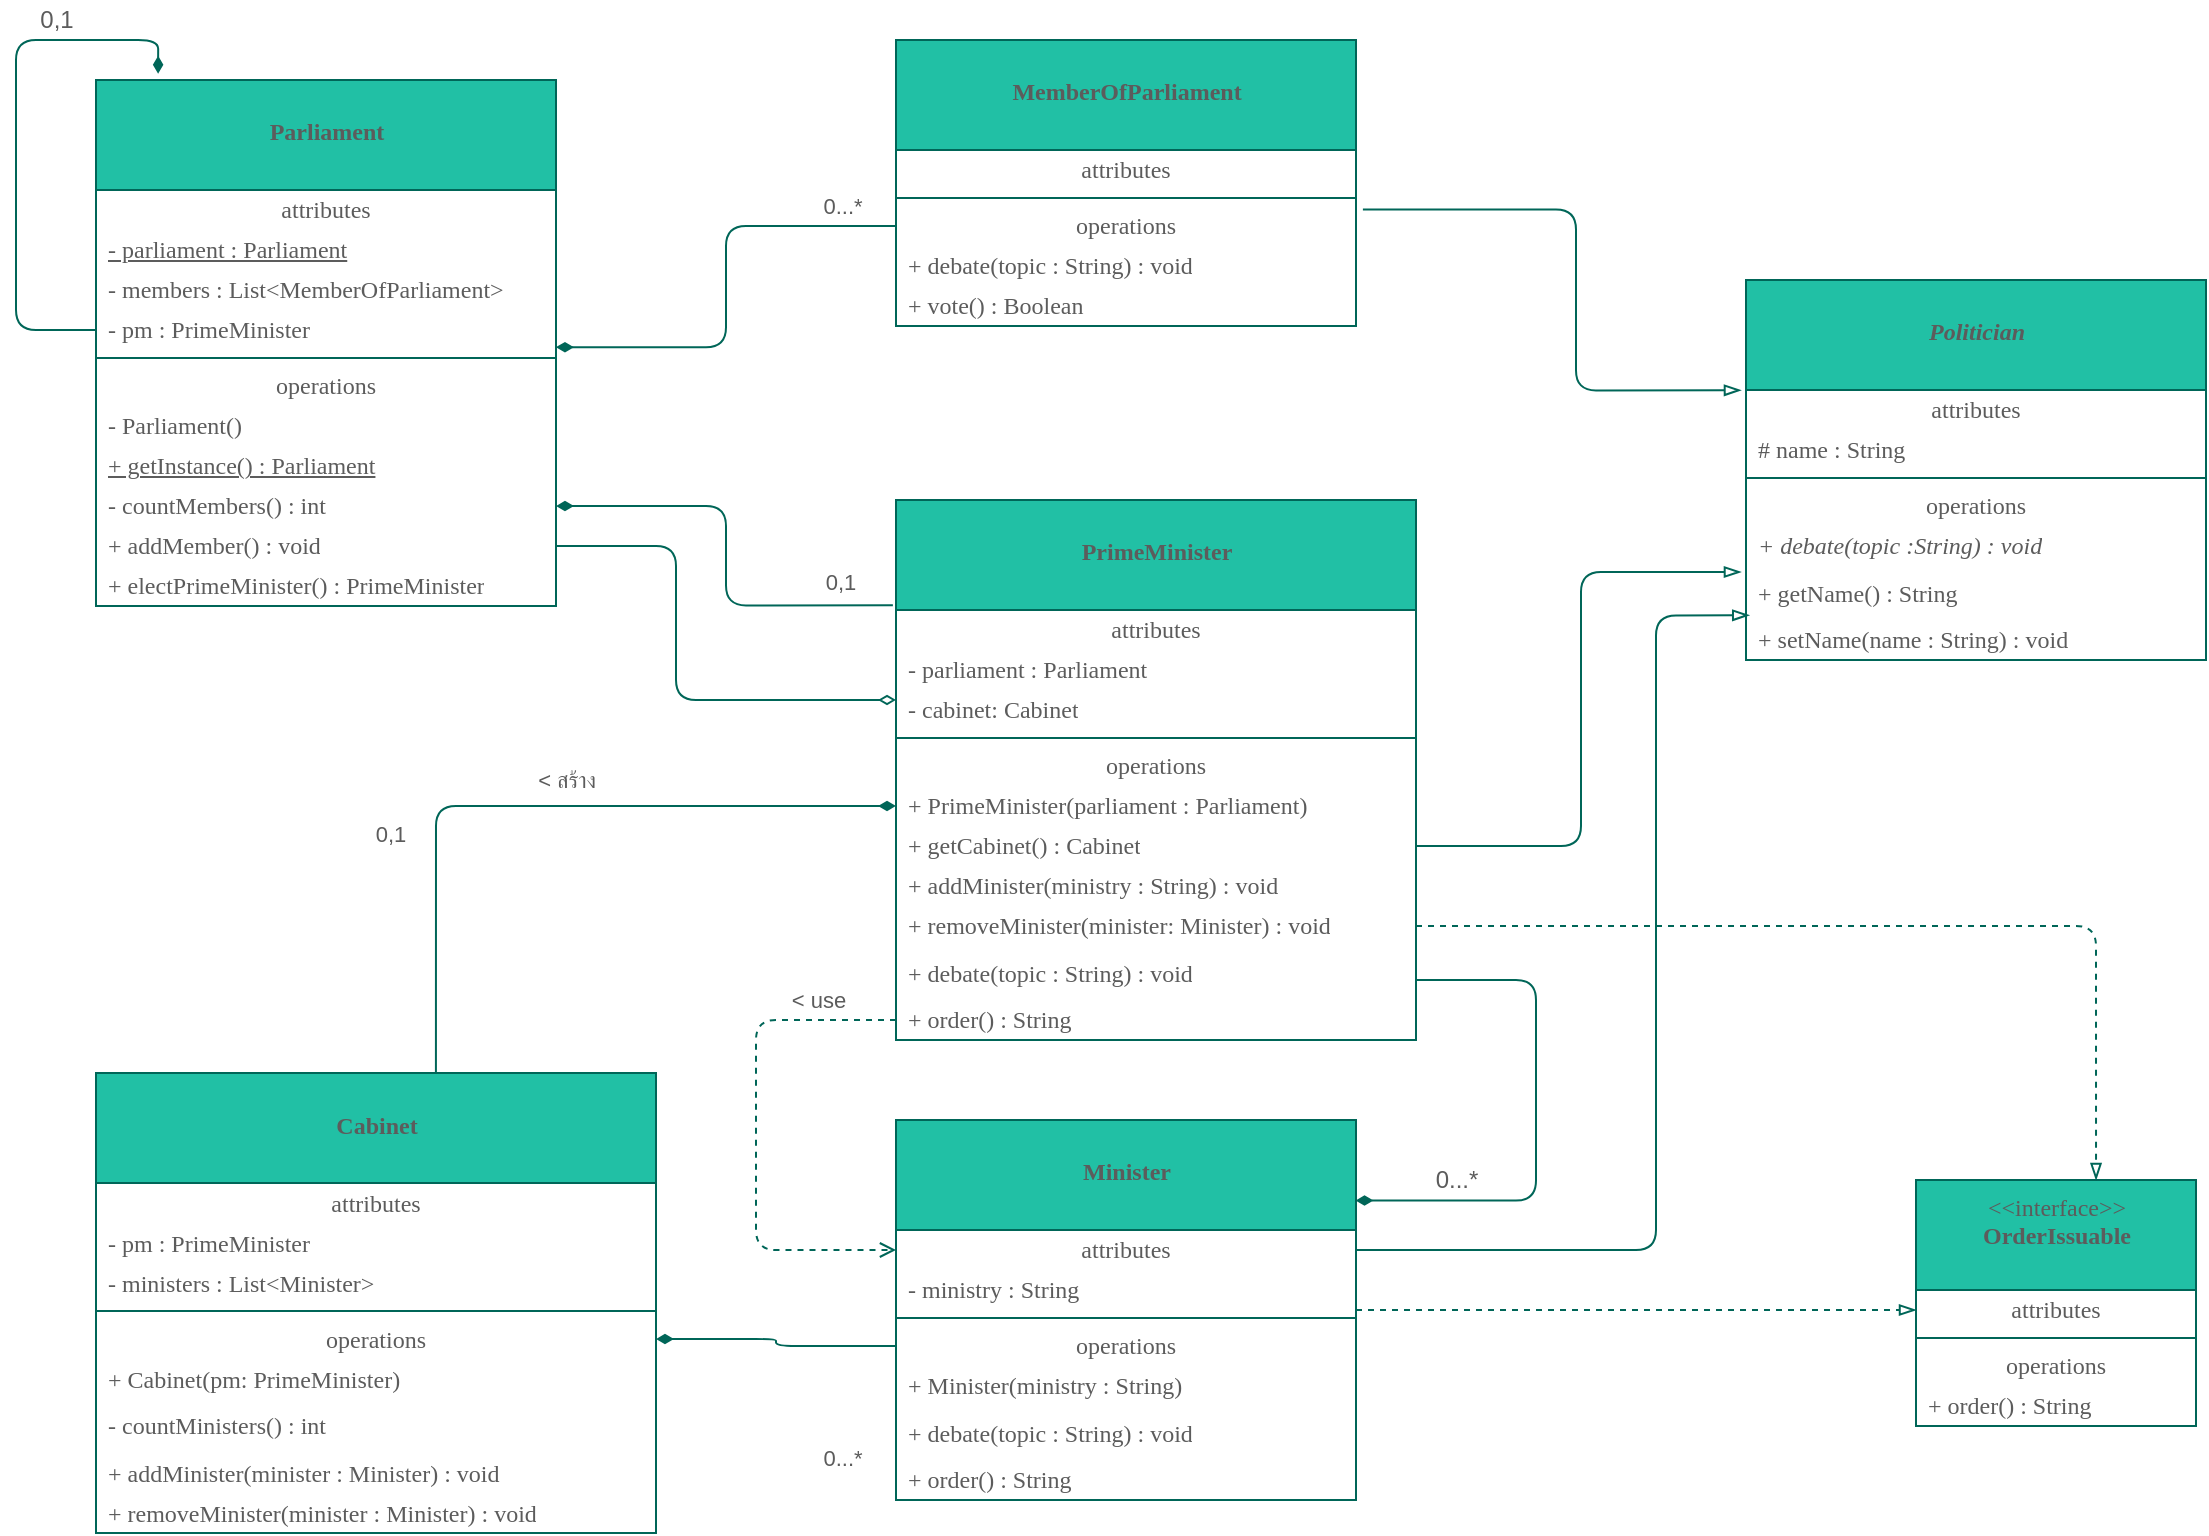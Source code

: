 <mxfile version="15.2.9" type="github">
  <diagram id="C5RBs43oDa-KdzZeNtuy" name="Page-1">
    <mxGraphModel dx="813" dy="454" grid="1" gridSize="10" guides="1" tooltips="1" connect="1" arrows="1" fold="1" page="1" pageScale="1" pageWidth="1169" pageHeight="827" math="0" shadow="0">
      <root>
        <mxCell id="WIyWlLk6GJQsqaUBKTNV-0" />
        <mxCell id="WIyWlLk6GJQsqaUBKTNV-1" parent="WIyWlLk6GJQsqaUBKTNV-0" />
        <mxCell id="Ck0CoVih8vaZb2gh3P4g-0" value="&lt;p&gt;&lt;font&gt;&lt;b&gt;Parliament&lt;/b&gt;&lt;br&gt;&lt;/font&gt;&lt;/p&gt;" style="swimlane;fontStyle=0;align=center;verticalAlign=top;childLayout=stackLayout;horizontal=1;startSize=55;horizontalStack=0;resizeParent=1;resizeParentMax=0;resizeLast=0;collapsible=0;marginBottom=0;html=1;fontFamily=Comic Sans MS;fillColor=#21C0A5;strokeColor=#006658;fontColor=#5C5C5C;" vertex="1" parent="WIyWlLk6GJQsqaUBKTNV-1">
          <mxGeometry x="70" y="100" width="230" height="263" as="geometry" />
        </mxCell>
        <mxCell id="Ck0CoVih8vaZb2gh3P4g-1" value="attributes" style="text;html=1;strokeColor=none;fillColor=none;align=center;verticalAlign=middle;spacingLeft=4;spacingRight=4;overflow=hidden;rotatable=0;points=[[0,0.5],[1,0.5]];portConstraint=eastwest;fontFamily=Comic Sans MS;fontColor=#5C5C5C;" vertex="1" parent="Ck0CoVih8vaZb2gh3P4g-0">
          <mxGeometry y="55" width="230" height="20" as="geometry" />
        </mxCell>
        <mxCell id="Ck0CoVih8vaZb2gh3P4g-2" value="&lt;u&gt;-&amp;nbsp;parliament :&amp;nbsp;Parliament&lt;/u&gt;" style="text;html=1;strokeColor=none;fillColor=none;align=left;verticalAlign=middle;spacingLeft=4;spacingRight=4;overflow=hidden;rotatable=0;points=[[0,0.5],[1,0.5]];portConstraint=eastwest;fontFamily=Comic Sans MS;fontColor=#5C5C5C;" vertex="1" parent="Ck0CoVih8vaZb2gh3P4g-0">
          <mxGeometry y="75" width="230" height="20" as="geometry" />
        </mxCell>
        <mxCell id="Ck0CoVih8vaZb2gh3P4g-9" value="- members : List&amp;lt;MemberOfParliament&amp;gt;" style="text;html=1;strokeColor=none;fillColor=none;align=left;verticalAlign=middle;spacingLeft=4;spacingRight=4;overflow=hidden;rotatable=0;points=[[0,0.5],[1,0.5]];portConstraint=eastwest;fontFamily=Comic Sans MS;fontColor=#5C5C5C;" vertex="1" parent="Ck0CoVih8vaZb2gh3P4g-0">
          <mxGeometry y="95" width="230" height="20" as="geometry" />
        </mxCell>
        <mxCell id="Ck0CoVih8vaZb2gh3P4g-131" style="edgeStyle=orthogonalEdgeStyle;curved=0;rounded=1;sketch=0;orthogonalLoop=1;jettySize=auto;html=1;entryX=0.135;entryY=-0.012;entryDx=0;entryDy=0;entryPerimeter=0;fontColor=#5C5C5C;startArrow=none;startFill=0;endArrow=diamondThin;endFill=1;strokeColor=#006658;fillColor=#21C0A5;" edge="1" parent="Ck0CoVih8vaZb2gh3P4g-0" source="Ck0CoVih8vaZb2gh3P4g-8" target="Ck0CoVih8vaZb2gh3P4g-0">
          <mxGeometry relative="1" as="geometry">
            <Array as="points">
              <mxPoint x="-40" y="125" />
              <mxPoint x="-40" y="-20" />
              <mxPoint x="31" y="-20" />
            </Array>
          </mxGeometry>
        </mxCell>
        <mxCell id="Ck0CoVih8vaZb2gh3P4g-8" value="- pm : PrimeMinister" style="text;html=1;strokeColor=none;fillColor=none;align=left;verticalAlign=middle;spacingLeft=4;spacingRight=4;overflow=hidden;rotatable=0;points=[[0,0.5],[1,0.5]];portConstraint=eastwest;fontFamily=Comic Sans MS;fontColor=#5C5C5C;" vertex="1" parent="Ck0CoVih8vaZb2gh3P4g-0">
          <mxGeometry y="115" width="230" height="20" as="geometry" />
        </mxCell>
        <mxCell id="Ck0CoVih8vaZb2gh3P4g-5" value="" style="line;strokeWidth=1;fillColor=none;align=left;verticalAlign=middle;spacingTop=-1;spacingLeft=3;spacingRight=3;rotatable=0;labelPosition=right;points=[];portConstraint=eastwest;strokeColor=#006658;fontColor=#5C5C5C;" vertex="1" parent="Ck0CoVih8vaZb2gh3P4g-0">
          <mxGeometry y="135" width="230" height="8" as="geometry" />
        </mxCell>
        <mxCell id="Ck0CoVih8vaZb2gh3P4g-6" value="operations" style="text;html=1;strokeColor=none;fillColor=none;align=center;verticalAlign=middle;spacingLeft=4;spacingRight=4;overflow=hidden;rotatable=0;points=[[0,0.5],[1,0.5]];portConstraint=eastwest;fontFamily=Comic Sans MS;fontColor=#5C5C5C;" vertex="1" parent="Ck0CoVih8vaZb2gh3P4g-0">
          <mxGeometry y="143" width="230" height="20" as="geometry" />
        </mxCell>
        <mxCell id="Ck0CoVih8vaZb2gh3P4g-7" value="-&amp;nbsp;Parliament()" style="text;html=1;strokeColor=none;fillColor=none;align=left;verticalAlign=middle;spacingLeft=4;spacingRight=4;overflow=hidden;rotatable=0;points=[[0,0.5],[1,0.5]];portConstraint=eastwest;fontFamily=Comic Sans MS;fontColor=#5C5C5C;" vertex="1" parent="Ck0CoVih8vaZb2gh3P4g-0">
          <mxGeometry y="163" width="230" height="20" as="geometry" />
        </mxCell>
        <mxCell id="Ck0CoVih8vaZb2gh3P4g-10" value="&lt;u&gt;+ getInstance() :&amp;nbsp;Parliament&lt;/u&gt;" style="text;html=1;strokeColor=none;fillColor=none;align=left;verticalAlign=middle;spacingLeft=4;spacingRight=4;overflow=hidden;rotatable=0;points=[[0,0.5],[1,0.5]];portConstraint=eastwest;fontFamily=Comic Sans MS;fontColor=#5C5C5C;" vertex="1" parent="Ck0CoVih8vaZb2gh3P4g-0">
          <mxGeometry y="183" width="230" height="20" as="geometry" />
        </mxCell>
        <mxCell id="Ck0CoVih8vaZb2gh3P4g-20" value="- countMembers() :&amp;nbsp;int" style="text;html=1;strokeColor=none;fillColor=none;align=left;verticalAlign=middle;spacingLeft=4;spacingRight=4;overflow=hidden;rotatable=0;points=[[0,0.5],[1,0.5]];portConstraint=eastwest;fontFamily=Comic Sans MS;fontStyle=0;fontColor=#5C5C5C;" vertex="1" parent="Ck0CoVih8vaZb2gh3P4g-0">
          <mxGeometry y="203" width="230" height="20" as="geometry" />
        </mxCell>
        <mxCell id="Ck0CoVih8vaZb2gh3P4g-21" value="+ addMember() :&amp;nbsp;void" style="text;html=1;strokeColor=none;fillColor=none;align=left;verticalAlign=middle;spacingLeft=4;spacingRight=4;overflow=hidden;rotatable=0;points=[[0,0.5],[1,0.5]];portConstraint=eastwest;fontFamily=Comic Sans MS;fontStyle=0;fontColor=#5C5C5C;" vertex="1" parent="Ck0CoVih8vaZb2gh3P4g-0">
          <mxGeometry y="223" width="230" height="20" as="geometry" />
        </mxCell>
        <mxCell id="Ck0CoVih8vaZb2gh3P4g-22" value="+ electPrimeMinister() :&amp;nbsp;PrimeMinister" style="text;html=1;strokeColor=none;fillColor=none;align=left;verticalAlign=middle;spacingLeft=4;spacingRight=4;overflow=hidden;rotatable=0;points=[[0,0.5],[1,0.5]];portConstraint=eastwest;fontFamily=Comic Sans MS;fontStyle=0;fontColor=#5C5C5C;" vertex="1" parent="Ck0CoVih8vaZb2gh3P4g-0">
          <mxGeometry y="243" width="230" height="20" as="geometry" />
        </mxCell>
        <mxCell id="Ck0CoVih8vaZb2gh3P4g-31" value="&lt;p&gt;&lt;font&gt;&lt;b&gt;MemberOfParliament&lt;/b&gt;&lt;br&gt;&lt;/font&gt;&lt;/p&gt;" style="swimlane;fontStyle=0;align=center;verticalAlign=top;childLayout=stackLayout;horizontal=1;startSize=55;horizontalStack=0;resizeParent=1;resizeParentMax=0;resizeLast=0;collapsible=0;marginBottom=0;html=1;fontFamily=Comic Sans MS;fillColor=#21C0A5;strokeColor=#006658;fontColor=#5C5C5C;" vertex="1" parent="WIyWlLk6GJQsqaUBKTNV-1">
          <mxGeometry x="470" y="80" width="230" height="143" as="geometry" />
        </mxCell>
        <mxCell id="Ck0CoVih8vaZb2gh3P4g-32" value="attributes" style="text;html=1;strokeColor=none;fillColor=none;align=center;verticalAlign=middle;spacingLeft=4;spacingRight=4;overflow=hidden;rotatable=0;points=[[0,0.5],[1,0.5]];portConstraint=eastwest;fontFamily=Comic Sans MS;fontColor=#5C5C5C;" vertex="1" parent="Ck0CoVih8vaZb2gh3P4g-31">
          <mxGeometry y="55" width="230" height="20" as="geometry" />
        </mxCell>
        <mxCell id="Ck0CoVih8vaZb2gh3P4g-36" value="" style="line;strokeWidth=1;fillColor=none;align=left;verticalAlign=middle;spacingTop=-1;spacingLeft=3;spacingRight=3;rotatable=0;labelPosition=right;points=[];portConstraint=eastwest;strokeColor=#006658;fontColor=#5C5C5C;" vertex="1" parent="Ck0CoVih8vaZb2gh3P4g-31">
          <mxGeometry y="75" width="230" height="8" as="geometry" />
        </mxCell>
        <mxCell id="Ck0CoVih8vaZb2gh3P4g-37" value="operations" style="text;html=1;strokeColor=none;fillColor=none;align=center;verticalAlign=middle;spacingLeft=4;spacingRight=4;overflow=hidden;rotatable=0;points=[[0,0.5],[1,0.5]];portConstraint=eastwest;fontFamily=Comic Sans MS;fontColor=#5C5C5C;" vertex="1" parent="Ck0CoVih8vaZb2gh3P4g-31">
          <mxGeometry y="83" width="230" height="20" as="geometry" />
        </mxCell>
        <mxCell id="Ck0CoVih8vaZb2gh3P4g-42" value="+ debate(topic : String) :&amp;nbsp;void" style="text;html=1;strokeColor=none;fillColor=none;align=left;verticalAlign=middle;spacingLeft=4;spacingRight=4;overflow=hidden;rotatable=0;points=[[0,0.5],[1,0.5]];portConstraint=eastwest;fontFamily=Comic Sans MS;fontStyle=0;fontColor=#5C5C5C;" vertex="1" parent="Ck0CoVih8vaZb2gh3P4g-31">
          <mxGeometry y="103" width="230" height="20" as="geometry" />
        </mxCell>
        <mxCell id="Ck0CoVih8vaZb2gh3P4g-41" value="+ vote() : Boolean" style="text;html=1;strokeColor=none;fillColor=none;align=left;verticalAlign=middle;spacingLeft=4;spacingRight=4;overflow=hidden;rotatable=0;points=[[0,0.5],[1,0.5]];portConstraint=eastwest;fontFamily=Comic Sans MS;fontStyle=0;fontColor=#5C5C5C;" vertex="1" parent="Ck0CoVih8vaZb2gh3P4g-31">
          <mxGeometry y="123" width="230" height="20" as="geometry" />
        </mxCell>
        <mxCell id="Ck0CoVih8vaZb2gh3P4g-101" style="edgeStyle=orthogonalEdgeStyle;curved=0;rounded=1;sketch=0;orthogonalLoop=1;jettySize=auto;html=1;entryX=0;entryY=0.5;entryDx=0;entryDy=0;fontColor=#5C5C5C;endArrow=blockThin;endFill=0;strokeColor=#006658;fillColor=#21C0A5;dashed=1;" edge="1" parent="WIyWlLk6GJQsqaUBKTNV-1" source="Ck0CoVih8vaZb2gh3P4g-43" target="Ck0CoVih8vaZb2gh3P4g-69">
          <mxGeometry relative="1" as="geometry">
            <Array as="points">
              <mxPoint x="940" y="715" />
            </Array>
          </mxGeometry>
        </mxCell>
        <mxCell id="Ck0CoVih8vaZb2gh3P4g-43" value="&lt;p&gt;&lt;font&gt;&lt;b&gt;Minister&lt;/b&gt;&lt;br&gt;&lt;/font&gt;&lt;/p&gt;" style="swimlane;fontStyle=0;align=center;verticalAlign=top;childLayout=stackLayout;horizontal=1;startSize=55;horizontalStack=0;resizeParent=1;resizeParentMax=0;resizeLast=0;collapsible=0;marginBottom=0;html=1;fontFamily=Comic Sans MS;fillColor=#21C0A5;strokeColor=#006658;fontColor=#5C5C5C;" vertex="1" parent="WIyWlLk6GJQsqaUBKTNV-1">
          <mxGeometry x="470" y="620" width="230" height="190" as="geometry" />
        </mxCell>
        <mxCell id="Ck0CoVih8vaZb2gh3P4g-44" value="attributes" style="text;html=1;strokeColor=none;fillColor=none;align=center;verticalAlign=middle;spacingLeft=4;spacingRight=4;overflow=hidden;rotatable=0;points=[[0,0.5],[1,0.5]];portConstraint=eastwest;fontFamily=Comic Sans MS;fontColor=#5C5C5C;" vertex="1" parent="Ck0CoVih8vaZb2gh3P4g-43">
          <mxGeometry y="55" width="230" height="20" as="geometry" />
        </mxCell>
        <mxCell id="Ck0CoVih8vaZb2gh3P4g-46" value="- ministry : String" style="text;html=1;strokeColor=none;fillColor=none;align=left;verticalAlign=middle;spacingLeft=4;spacingRight=4;overflow=hidden;rotatable=0;points=[[0,0.5],[1,0.5]];portConstraint=eastwest;fontFamily=Comic Sans MS;fontColor=#5C5C5C;" vertex="1" parent="Ck0CoVih8vaZb2gh3P4g-43">
          <mxGeometry y="75" width="230" height="20" as="geometry" />
        </mxCell>
        <mxCell id="Ck0CoVih8vaZb2gh3P4g-48" value="" style="line;strokeWidth=1;fillColor=none;align=left;verticalAlign=middle;spacingTop=-1;spacingLeft=3;spacingRight=3;rotatable=0;labelPosition=right;points=[];portConstraint=eastwest;strokeColor=#006658;fontColor=#5C5C5C;" vertex="1" parent="Ck0CoVih8vaZb2gh3P4g-43">
          <mxGeometry y="95" width="230" height="8" as="geometry" />
        </mxCell>
        <mxCell id="Ck0CoVih8vaZb2gh3P4g-49" value="operations" style="text;html=1;strokeColor=none;fillColor=none;align=center;verticalAlign=middle;spacingLeft=4;spacingRight=4;overflow=hidden;rotatable=0;points=[[0,0.5],[1,0.5]];portConstraint=eastwest;fontFamily=Comic Sans MS;fontColor=#5C5C5C;" vertex="1" parent="Ck0CoVih8vaZb2gh3P4g-43">
          <mxGeometry y="103" width="230" height="20" as="geometry" />
        </mxCell>
        <mxCell id="Ck0CoVih8vaZb2gh3P4g-53" value="+ Minister(ministry : String)" style="text;html=1;strokeColor=none;fillColor=none;align=left;verticalAlign=middle;spacingLeft=4;spacingRight=4;overflow=hidden;rotatable=0;points=[[0,0.5],[1,0.5]];portConstraint=eastwest;fontFamily=Comic Sans MS;fontStyle=0;fontColor=#5C5C5C;" vertex="1" parent="Ck0CoVih8vaZb2gh3P4g-43">
          <mxGeometry y="123" width="230" height="20" as="geometry" />
        </mxCell>
        <mxCell id="Ck0CoVih8vaZb2gh3P4g-55" value="+ debate(topic : String) :&amp;nbsp;void" style="text;html=1;strokeColor=none;fillColor=none;align=left;verticalAlign=middle;spacingLeft=4;spacingRight=4;overflow=hidden;rotatable=0;points=[[0,0.5],[1,0.5]];portConstraint=eastwest;fontFamily=Comic Sans MS;fontStyle=0;fontColor=#5C5C5C;" vertex="1" parent="Ck0CoVih8vaZb2gh3P4g-43">
          <mxGeometry y="143" width="230" height="27" as="geometry" />
        </mxCell>
        <mxCell id="Ck0CoVih8vaZb2gh3P4g-54" value="+ order() :&amp;nbsp;String" style="text;html=1;strokeColor=none;fillColor=none;align=left;verticalAlign=middle;spacingLeft=4;spacingRight=4;overflow=hidden;rotatable=0;points=[[0,0.5],[1,0.5]];portConstraint=eastwest;fontFamily=Comic Sans MS;fontStyle=0;fontColor=#5C5C5C;" vertex="1" parent="Ck0CoVih8vaZb2gh3P4g-43">
          <mxGeometry y="170" width="230" height="20" as="geometry" />
        </mxCell>
        <mxCell id="Ck0CoVih8vaZb2gh3P4g-68" value="&amp;lt;&amp;lt;interface&amp;gt;&amp;gt;&lt;br&gt;&lt;b&gt;OrderIssuable&lt;/b&gt;&lt;br&gt;" style="swimlane;fontStyle=0;align=center;verticalAlign=top;childLayout=stackLayout;horizontal=1;startSize=55;horizontalStack=0;resizeParent=1;resizeParentMax=0;resizeLast=0;collapsible=0;marginBottom=0;html=1;fontFamily=Comic Sans MS;fillColor=#21C0A5;strokeColor=#006658;fontColor=#5C5C5C;" vertex="1" parent="WIyWlLk6GJQsqaUBKTNV-1">
          <mxGeometry x="980" y="650" width="140" height="123" as="geometry" />
        </mxCell>
        <mxCell id="Ck0CoVih8vaZb2gh3P4g-69" value="attributes" style="text;html=1;strokeColor=none;fillColor=none;align=center;verticalAlign=middle;spacingLeft=4;spacingRight=4;overflow=hidden;rotatable=0;points=[[0,0.5],[1,0.5]];portConstraint=eastwest;fontFamily=Comic Sans MS;fontColor=#5C5C5C;" vertex="1" parent="Ck0CoVih8vaZb2gh3P4g-68">
          <mxGeometry y="55" width="140" height="20" as="geometry" />
        </mxCell>
        <mxCell id="Ck0CoVih8vaZb2gh3P4g-73" value="" style="line;strokeWidth=1;fillColor=none;align=left;verticalAlign=middle;spacingTop=-1;spacingLeft=3;spacingRight=3;rotatable=0;labelPosition=right;points=[];portConstraint=eastwest;strokeColor=#006658;fontColor=#5C5C5C;" vertex="1" parent="Ck0CoVih8vaZb2gh3P4g-68">
          <mxGeometry y="75" width="140" height="8" as="geometry" />
        </mxCell>
        <mxCell id="Ck0CoVih8vaZb2gh3P4g-74" value="operations" style="text;html=1;strokeColor=none;fillColor=none;align=center;verticalAlign=middle;spacingLeft=4;spacingRight=4;overflow=hidden;rotatable=0;points=[[0,0.5],[1,0.5]];portConstraint=eastwest;fontFamily=Comic Sans MS;fontColor=#5C5C5C;" vertex="1" parent="Ck0CoVih8vaZb2gh3P4g-68">
          <mxGeometry y="83" width="140" height="20" as="geometry" />
        </mxCell>
        <mxCell id="Ck0CoVih8vaZb2gh3P4g-75" value="+&amp;nbsp;order() : String&amp;nbsp;" style="text;html=1;strokeColor=none;fillColor=none;align=left;verticalAlign=middle;spacingLeft=4;spacingRight=4;overflow=hidden;rotatable=0;points=[[0,0.5],[1,0.5]];portConstraint=eastwest;fontFamily=Comic Sans MS;fontColor=#5C5C5C;" vertex="1" parent="Ck0CoVih8vaZb2gh3P4g-68">
          <mxGeometry y="103" width="140" height="20" as="geometry" />
        </mxCell>
        <mxCell id="Ck0CoVih8vaZb2gh3P4g-76" value="&lt;p&gt;&lt;font&gt;&lt;b&gt;&lt;i&gt;Politician&lt;/i&gt;&lt;/b&gt;&lt;br&gt;&lt;/font&gt;&lt;/p&gt;" style="swimlane;fontStyle=0;align=center;verticalAlign=top;childLayout=stackLayout;horizontal=1;startSize=55;horizontalStack=0;resizeParent=1;resizeParentMax=0;resizeLast=0;collapsible=0;marginBottom=0;html=1;fontFamily=Comic Sans MS;fillColor=#21C0A5;strokeColor=#006658;fontColor=#5C5C5C;" vertex="1" parent="WIyWlLk6GJQsqaUBKTNV-1">
          <mxGeometry x="895" y="200" width="230" height="190" as="geometry" />
        </mxCell>
        <mxCell id="Ck0CoVih8vaZb2gh3P4g-77" value="attributes" style="text;html=1;strokeColor=none;fillColor=none;align=center;verticalAlign=middle;spacingLeft=4;spacingRight=4;overflow=hidden;rotatable=0;points=[[0,0.5],[1,0.5]];portConstraint=eastwest;fontFamily=Comic Sans MS;fontColor=#5C5C5C;" vertex="1" parent="Ck0CoVih8vaZb2gh3P4g-76">
          <mxGeometry y="55" width="230" height="20" as="geometry" />
        </mxCell>
        <mxCell id="Ck0CoVih8vaZb2gh3P4g-78" value="# name : String" style="text;html=1;strokeColor=none;fillColor=none;align=left;verticalAlign=middle;spacingLeft=4;spacingRight=4;overflow=hidden;rotatable=0;points=[[0,0.5],[1,0.5]];portConstraint=eastwest;fontFamily=Comic Sans MS;fontColor=#5C5C5C;" vertex="1" parent="Ck0CoVih8vaZb2gh3P4g-76">
          <mxGeometry y="75" width="230" height="20" as="geometry" />
        </mxCell>
        <mxCell id="Ck0CoVih8vaZb2gh3P4g-79" value="" style="line;strokeWidth=1;fillColor=none;align=left;verticalAlign=middle;spacingTop=-1;spacingLeft=3;spacingRight=3;rotatable=0;labelPosition=right;points=[];portConstraint=eastwest;strokeColor=#006658;fontColor=#5C5C5C;" vertex="1" parent="Ck0CoVih8vaZb2gh3P4g-76">
          <mxGeometry y="95" width="230" height="8" as="geometry" />
        </mxCell>
        <mxCell id="Ck0CoVih8vaZb2gh3P4g-80" value="operations" style="text;html=1;strokeColor=none;fillColor=none;align=center;verticalAlign=middle;spacingLeft=4;spacingRight=4;overflow=hidden;rotatable=0;points=[[0,0.5],[1,0.5]];portConstraint=eastwest;fontFamily=Comic Sans MS;fontColor=#5C5C5C;" vertex="1" parent="Ck0CoVih8vaZb2gh3P4g-76">
          <mxGeometry y="103" width="230" height="20" as="geometry" />
        </mxCell>
        <mxCell id="Ck0CoVih8vaZb2gh3P4g-81" value="&lt;i&gt;+ debate(topic :&lt;/i&gt;&lt;i&gt;String&lt;/i&gt;&lt;i&gt;) : void&lt;/i&gt;" style="text;html=1;strokeColor=none;fillColor=none;align=left;verticalAlign=middle;spacingLeft=4;spacingRight=4;overflow=hidden;rotatable=0;points=[[0,0.5],[1,0.5]];portConstraint=eastwest;fontFamily=Comic Sans MS;fontStyle=0;fontColor=#5C5C5C;" vertex="1" parent="Ck0CoVih8vaZb2gh3P4g-76">
          <mxGeometry y="123" width="230" height="20" as="geometry" />
        </mxCell>
        <mxCell id="Ck0CoVih8vaZb2gh3P4g-82" value="+ getName() : String" style="text;html=1;strokeColor=none;fillColor=none;align=left;verticalAlign=middle;spacingLeft=4;spacingRight=4;overflow=hidden;rotatable=0;points=[[0,0.5],[1,0.5]];portConstraint=eastwest;fontFamily=Comic Sans MS;fontStyle=0;fontColor=#5C5C5C;" vertex="1" parent="Ck0CoVih8vaZb2gh3P4g-76">
          <mxGeometry y="143" width="230" height="27" as="geometry" />
        </mxCell>
        <mxCell id="Ck0CoVih8vaZb2gh3P4g-83" value="+ setName(name : String) :&amp;nbsp;void" style="text;html=1;strokeColor=none;fillColor=none;align=left;verticalAlign=middle;spacingLeft=4;spacingRight=4;overflow=hidden;rotatable=0;points=[[0,0.5],[1,0.5]];portConstraint=eastwest;fontFamily=Comic Sans MS;fontStyle=0;fontColor=#5C5C5C;" vertex="1" parent="Ck0CoVih8vaZb2gh3P4g-76">
          <mxGeometry y="170" width="230" height="20" as="geometry" />
        </mxCell>
        <mxCell id="Ck0CoVih8vaZb2gh3P4g-105" style="edgeStyle=orthogonalEdgeStyle;curved=0;rounded=1;sketch=0;orthogonalLoop=1;jettySize=auto;html=1;entryX=1;entryY=0.5;entryDx=0;entryDy=0;fontColor=#5C5C5C;startArrow=none;startFill=0;endArrow=diamondThin;endFill=1;strokeColor=#006658;fillColor=#21C0A5;exitX=-0.006;exitY=-0.117;exitDx=0;exitDy=0;exitPerimeter=0;" edge="1" parent="WIyWlLk6GJQsqaUBKTNV-1" source="Ck0CoVih8vaZb2gh3P4g-85" target="Ck0CoVih8vaZb2gh3P4g-20">
          <mxGeometry relative="1" as="geometry" />
        </mxCell>
        <mxCell id="Ck0CoVih8vaZb2gh3P4g-133" value="0,1" style="edgeLabel;html=1;align=center;verticalAlign=middle;resizable=0;points=[];fontColor=#5C5C5C;" vertex="1" connectable="0" parent="Ck0CoVih8vaZb2gh3P4g-105">
          <mxGeometry x="-0.86" y="1" relative="1" as="geometry">
            <mxPoint x="-11" y="-13" as="offset" />
          </mxGeometry>
        </mxCell>
        <mxCell id="Ck0CoVih8vaZb2gh3P4g-84" value="&lt;p&gt;&lt;font&gt;&lt;b&gt;PrimeMinister&lt;/b&gt;&lt;br&gt;&lt;/font&gt;&lt;/p&gt;" style="swimlane;fontStyle=0;align=center;verticalAlign=top;childLayout=stackLayout;horizontal=1;startSize=55;horizontalStack=0;resizeParent=1;resizeParentMax=0;resizeLast=0;collapsible=0;marginBottom=0;html=1;fontFamily=Comic Sans MS;fillColor=#21C0A5;strokeColor=#006658;fontColor=#5C5C5C;" vertex="1" parent="WIyWlLk6GJQsqaUBKTNV-1">
          <mxGeometry x="470" y="310" width="260" height="270" as="geometry" />
        </mxCell>
        <mxCell id="Ck0CoVih8vaZb2gh3P4g-85" value="attributes" style="text;html=1;strokeColor=none;fillColor=none;align=center;verticalAlign=middle;spacingLeft=4;spacingRight=4;overflow=hidden;rotatable=0;points=[[0,0.5],[1,0.5]];portConstraint=eastwest;fontFamily=Comic Sans MS;fontColor=#5C5C5C;" vertex="1" parent="Ck0CoVih8vaZb2gh3P4g-84">
          <mxGeometry y="55" width="260" height="20" as="geometry" />
        </mxCell>
        <mxCell id="Ck0CoVih8vaZb2gh3P4g-86" value="&lt;span&gt;-&amp;nbsp;parliament :&amp;nbsp;Parliament&lt;/span&gt;" style="text;html=1;strokeColor=none;fillColor=none;align=left;verticalAlign=middle;spacingLeft=4;spacingRight=4;overflow=hidden;rotatable=0;points=[[0,0.5],[1,0.5]];portConstraint=eastwest;fontFamily=Comic Sans MS;fontStyle=0;fontColor=#5C5C5C;" vertex="1" parent="Ck0CoVih8vaZb2gh3P4g-84">
          <mxGeometry y="75" width="260" height="20" as="geometry" />
        </mxCell>
        <mxCell id="Ck0CoVih8vaZb2gh3P4g-87" value="- cabinet: Cabinet" style="text;html=1;strokeColor=none;fillColor=none;align=left;verticalAlign=middle;spacingLeft=4;spacingRight=4;overflow=hidden;rotatable=0;points=[[0,0.5],[1,0.5]];portConstraint=eastwest;fontFamily=Comic Sans MS;fontColor=#5C5C5C;" vertex="1" parent="Ck0CoVih8vaZb2gh3P4g-84">
          <mxGeometry y="95" width="260" height="20" as="geometry" />
        </mxCell>
        <mxCell id="Ck0CoVih8vaZb2gh3P4g-89" value="" style="line;strokeWidth=1;fillColor=none;align=left;verticalAlign=middle;spacingTop=-1;spacingLeft=3;spacingRight=3;rotatable=0;labelPosition=right;points=[];portConstraint=eastwest;strokeColor=#006658;fontColor=#5C5C5C;" vertex="1" parent="Ck0CoVih8vaZb2gh3P4g-84">
          <mxGeometry y="115" width="260" height="8" as="geometry" />
        </mxCell>
        <mxCell id="Ck0CoVih8vaZb2gh3P4g-90" value="operations" style="text;html=1;strokeColor=none;fillColor=none;align=center;verticalAlign=middle;spacingLeft=4;spacingRight=4;overflow=hidden;rotatable=0;points=[[0,0.5],[1,0.5]];portConstraint=eastwest;fontFamily=Comic Sans MS;fontColor=#5C5C5C;" vertex="1" parent="Ck0CoVih8vaZb2gh3P4g-84">
          <mxGeometry y="123" width="260" height="20" as="geometry" />
        </mxCell>
        <mxCell id="Ck0CoVih8vaZb2gh3P4g-95" value="+ PrimeMinister(parliament : Parliament)&amp;nbsp;" style="text;html=1;strokeColor=none;fillColor=none;align=left;verticalAlign=middle;spacingLeft=4;spacingRight=4;overflow=hidden;rotatable=0;points=[[0,0.5],[1,0.5]];portConstraint=eastwest;fontFamily=Comic Sans MS;fontStyle=0;fontColor=#5C5C5C;" vertex="1" parent="Ck0CoVih8vaZb2gh3P4g-84">
          <mxGeometry y="143" width="260" height="20" as="geometry" />
        </mxCell>
        <mxCell id="Ck0CoVih8vaZb2gh3P4g-94" value="+ getCabinet() :&amp;nbsp;Cabinet" style="text;html=1;strokeColor=none;fillColor=none;align=left;verticalAlign=middle;spacingLeft=4;spacingRight=4;overflow=hidden;rotatable=0;points=[[0,0.5],[1,0.5]];portConstraint=eastwest;fontFamily=Comic Sans MS;fontStyle=0;fontColor=#5C5C5C;" vertex="1" parent="Ck0CoVih8vaZb2gh3P4g-84">
          <mxGeometry y="163" width="260" height="20" as="geometry" />
        </mxCell>
        <mxCell id="Ck0CoVih8vaZb2gh3P4g-96" value="&lt;span&gt;+ addMinister(ministry : String) :&amp;nbsp;void&lt;/span&gt;" style="text;html=1;strokeColor=none;fillColor=none;align=left;verticalAlign=middle;spacingLeft=4;spacingRight=4;overflow=hidden;rotatable=0;points=[[0,0.5],[1,0.5]];portConstraint=eastwest;fontFamily=Comic Sans MS;fontStyle=0;fontColor=#5C5C5C;" vertex="1" parent="Ck0CoVih8vaZb2gh3P4g-84">
          <mxGeometry y="183" width="260" height="20" as="geometry" />
        </mxCell>
        <mxCell id="Ck0CoVih8vaZb2gh3P4g-92" value="&lt;span&gt;+ removeMinister(minister: Minister) :&amp;nbsp;void&lt;/span&gt;" style="text;html=1;strokeColor=none;fillColor=none;align=left;verticalAlign=middle;spacingLeft=4;spacingRight=4;overflow=hidden;rotatable=0;points=[[0,0.5],[1,0.5]];portConstraint=eastwest;fontFamily=Comic Sans MS;fontStyle=0;fontColor=#5C5C5C;" vertex="1" parent="Ck0CoVih8vaZb2gh3P4g-84">
          <mxGeometry y="203" width="260" height="20" as="geometry" />
        </mxCell>
        <mxCell id="Ck0CoVih8vaZb2gh3P4g-97" value="+ debate(topic : String) :&amp;nbsp;void" style="text;html=1;strokeColor=none;fillColor=none;align=left;verticalAlign=middle;spacingLeft=4;spacingRight=4;overflow=hidden;rotatable=0;points=[[0,0.5],[1,0.5]];portConstraint=eastwest;fontFamily=Comic Sans MS;fontStyle=0;fontColor=#5C5C5C;" vertex="1" parent="Ck0CoVih8vaZb2gh3P4g-84">
          <mxGeometry y="223" width="260" height="27" as="geometry" />
        </mxCell>
        <mxCell id="Ck0CoVih8vaZb2gh3P4g-98" value="+ order() :&amp;nbsp;String" style="text;html=1;strokeColor=none;fillColor=none;align=left;verticalAlign=middle;spacingLeft=4;spacingRight=4;overflow=hidden;rotatable=0;points=[[0,0.5],[1,0.5]];portConstraint=eastwest;fontFamily=Comic Sans MS;fontStyle=0;fontColor=#5C5C5C;" vertex="1" parent="Ck0CoVih8vaZb2gh3P4g-84">
          <mxGeometry y="250" width="260" height="20" as="geometry" />
        </mxCell>
        <mxCell id="Ck0CoVih8vaZb2gh3P4g-99" style="edgeStyle=orthogonalEdgeStyle;curved=0;rounded=1;sketch=0;orthogonalLoop=1;jettySize=auto;html=1;entryX=-0.011;entryY=0.008;entryDx=0;entryDy=0;fontColor=#5C5C5C;strokeColor=#006658;fillColor=#21C0A5;endArrow=blockThin;endFill=0;exitX=1.015;exitY=0.088;exitDx=0;exitDy=0;exitPerimeter=0;entryPerimeter=0;" edge="1" parent="WIyWlLk6GJQsqaUBKTNV-1" source="Ck0CoVih8vaZb2gh3P4g-37" target="Ck0CoVih8vaZb2gh3P4g-77">
          <mxGeometry relative="1" as="geometry">
            <mxPoint x="810" y="210" as="sourcePoint" />
            <Array as="points">
              <mxPoint x="810" y="165" />
              <mxPoint x="810" y="255" />
            </Array>
          </mxGeometry>
        </mxCell>
        <mxCell id="Ck0CoVih8vaZb2gh3P4g-100" style="edgeStyle=orthogonalEdgeStyle;curved=0;rounded=1;sketch=0;orthogonalLoop=1;jettySize=auto;html=1;entryX=0.007;entryY=-0.117;entryDx=0;entryDy=0;entryPerimeter=0;fontColor=#5C5C5C;endArrow=blockThin;endFill=0;strokeColor=#006658;fillColor=#21C0A5;exitX=1;exitY=0.5;exitDx=0;exitDy=0;" edge="1" parent="WIyWlLk6GJQsqaUBKTNV-1" source="Ck0CoVih8vaZb2gh3P4g-44" target="Ck0CoVih8vaZb2gh3P4g-83">
          <mxGeometry relative="1" as="geometry">
            <Array as="points">
              <mxPoint x="850" y="685" />
              <mxPoint x="850" y="368" />
            </Array>
          </mxGeometry>
        </mxCell>
        <mxCell id="Ck0CoVih8vaZb2gh3P4g-106" style="edgeStyle=orthogonalEdgeStyle;curved=0;rounded=1;sketch=0;orthogonalLoop=1;jettySize=auto;html=1;entryX=1;entryY=0.929;entryDx=0;entryDy=0;fontColor=#5C5C5C;startArrow=none;startFill=0;endArrow=diamondThin;endFill=1;strokeColor=#006658;fillColor=#21C0A5;exitX=0;exitY=0.5;exitDx=0;exitDy=0;entryPerimeter=0;" edge="1" parent="WIyWlLk6GJQsqaUBKTNV-1" source="Ck0CoVih8vaZb2gh3P4g-37" target="Ck0CoVih8vaZb2gh3P4g-8">
          <mxGeometry relative="1" as="geometry">
            <mxPoint x="210.059" y="460" as="sourcePoint" />
            <mxPoint x="310" y="333" as="targetPoint" />
          </mxGeometry>
        </mxCell>
        <mxCell id="Ck0CoVih8vaZb2gh3P4g-130" value="0...*" style="edgeLabel;html=1;align=center;verticalAlign=middle;resizable=0;points=[];fontColor=#5C5C5C;" vertex="1" connectable="0" parent="Ck0CoVih8vaZb2gh3P4g-106">
          <mxGeometry x="-0.761" relative="1" as="geometry">
            <mxPoint y="-10" as="offset" />
          </mxGeometry>
        </mxCell>
        <mxCell id="Ck0CoVih8vaZb2gh3P4g-107" value="&lt;p&gt;&lt;font&gt;&lt;b&gt;Cabinet&lt;/b&gt;&lt;br&gt;&lt;/font&gt;&lt;/p&gt;" style="swimlane;fontStyle=0;align=center;verticalAlign=top;childLayout=stackLayout;horizontal=1;startSize=55;horizontalStack=0;resizeParent=1;resizeParentMax=0;resizeLast=0;collapsible=0;marginBottom=0;html=1;fontFamily=Comic Sans MS;fillColor=#21C0A5;strokeColor=#006658;fontColor=#5C5C5C;" vertex="1" parent="WIyWlLk6GJQsqaUBKTNV-1">
          <mxGeometry x="70" y="596.5" width="280" height="230" as="geometry" />
        </mxCell>
        <mxCell id="Ck0CoVih8vaZb2gh3P4g-108" value="attributes" style="text;html=1;strokeColor=none;fillColor=none;align=center;verticalAlign=middle;spacingLeft=4;spacingRight=4;overflow=hidden;rotatable=0;points=[[0,0.5],[1,0.5]];portConstraint=eastwest;fontFamily=Comic Sans MS;fontColor=#5C5C5C;" vertex="1" parent="Ck0CoVih8vaZb2gh3P4g-107">
          <mxGeometry y="55" width="280" height="20" as="geometry" />
        </mxCell>
        <mxCell id="Ck0CoVih8vaZb2gh3P4g-109" value="- pm : PrimeMinister" style="text;html=1;strokeColor=none;fillColor=none;align=left;verticalAlign=middle;spacingLeft=4;spacingRight=4;overflow=hidden;rotatable=0;points=[[0,0.5],[1,0.5]];portConstraint=eastwest;fontFamily=Comic Sans MS;fontColor=#5C5C5C;" vertex="1" parent="Ck0CoVih8vaZb2gh3P4g-107">
          <mxGeometry y="75" width="280" height="20" as="geometry" />
        </mxCell>
        <mxCell id="Ck0CoVih8vaZb2gh3P4g-115" value="- ministers : List&amp;lt;Minister&amp;gt;" style="text;html=1;strokeColor=none;fillColor=none;align=left;verticalAlign=middle;spacingLeft=4;spacingRight=4;overflow=hidden;rotatable=0;points=[[0,0.5],[1,0.5]];portConstraint=eastwest;fontFamily=Comic Sans MS;fontColor=#5C5C5C;" vertex="1" parent="Ck0CoVih8vaZb2gh3P4g-107">
          <mxGeometry y="95" width="280" height="20" as="geometry" />
        </mxCell>
        <mxCell id="Ck0CoVih8vaZb2gh3P4g-110" value="" style="line;strokeWidth=1;fillColor=none;align=left;verticalAlign=middle;spacingTop=-1;spacingLeft=3;spacingRight=3;rotatable=0;labelPosition=right;points=[];portConstraint=eastwest;strokeColor=#006658;fontColor=#5C5C5C;" vertex="1" parent="Ck0CoVih8vaZb2gh3P4g-107">
          <mxGeometry y="115" width="280" height="8" as="geometry" />
        </mxCell>
        <mxCell id="Ck0CoVih8vaZb2gh3P4g-111" value="operations" style="text;html=1;strokeColor=none;fillColor=none;align=center;verticalAlign=middle;spacingLeft=4;spacingRight=4;overflow=hidden;rotatable=0;points=[[0,0.5],[1,0.5]];portConstraint=eastwest;fontFamily=Comic Sans MS;fontColor=#5C5C5C;" vertex="1" parent="Ck0CoVih8vaZb2gh3P4g-107">
          <mxGeometry y="123" width="280" height="20" as="geometry" />
        </mxCell>
        <mxCell id="Ck0CoVih8vaZb2gh3P4g-112" value="+ Cabinet(pm: PrimeMinister)" style="text;html=1;strokeColor=none;fillColor=none;align=left;verticalAlign=middle;spacingLeft=4;spacingRight=4;overflow=hidden;rotatable=0;points=[[0,0.5],[1,0.5]];portConstraint=eastwest;fontFamily=Comic Sans MS;fontStyle=0;fontColor=#5C5C5C;" vertex="1" parent="Ck0CoVih8vaZb2gh3P4g-107">
          <mxGeometry y="143" width="280" height="20" as="geometry" />
        </mxCell>
        <mxCell id="Ck0CoVih8vaZb2gh3P4g-113" value="- countMinisters() : int" style="text;html=1;strokeColor=none;fillColor=none;align=left;verticalAlign=middle;spacingLeft=4;spacingRight=4;overflow=hidden;rotatable=0;points=[[0,0.5],[1,0.5]];portConstraint=eastwest;fontFamily=Comic Sans MS;fontStyle=0;fontColor=#5C5C5C;" vertex="1" parent="Ck0CoVih8vaZb2gh3P4g-107">
          <mxGeometry y="163" width="280" height="27" as="geometry" />
        </mxCell>
        <mxCell id="Ck0CoVih8vaZb2gh3P4g-114" value="+ addMinister(minister : Minister) :&amp;nbsp;void" style="text;html=1;strokeColor=none;fillColor=none;align=left;verticalAlign=middle;spacingLeft=4;spacingRight=4;overflow=hidden;rotatable=0;points=[[0,0.5],[1,0.5]];portConstraint=eastwest;fontFamily=Comic Sans MS;fontStyle=0;fontColor=#5C5C5C;" vertex="1" parent="Ck0CoVih8vaZb2gh3P4g-107">
          <mxGeometry y="190" width="280" height="20" as="geometry" />
        </mxCell>
        <mxCell id="Ck0CoVih8vaZb2gh3P4g-125" value="+ removeMinister(minister : Minister) :&amp;nbsp;void" style="text;html=1;strokeColor=none;fillColor=none;align=left;verticalAlign=middle;spacingLeft=4;spacingRight=4;overflow=hidden;rotatable=0;points=[[0,0.5],[1,0.5]];portConstraint=eastwest;fontFamily=Comic Sans MS;fontStyle=0;fontColor=#5C5C5C;" vertex="1" parent="Ck0CoVih8vaZb2gh3P4g-107">
          <mxGeometry y="210" width="280" height="20" as="geometry" />
        </mxCell>
        <mxCell id="Ck0CoVih8vaZb2gh3P4g-128" style="edgeStyle=orthogonalEdgeStyle;curved=0;rounded=1;sketch=0;orthogonalLoop=1;jettySize=auto;html=1;entryX=1;entryY=0.5;entryDx=0;entryDy=0;fontColor=#5C5C5C;startArrow=none;startFill=0;endArrow=diamondThin;endFill=1;strokeColor=#006658;fillColor=#21C0A5;" edge="1" parent="WIyWlLk6GJQsqaUBKTNV-1" source="Ck0CoVih8vaZb2gh3P4g-49" target="Ck0CoVih8vaZb2gh3P4g-111">
          <mxGeometry relative="1" as="geometry" />
        </mxCell>
        <mxCell id="Ck0CoVih8vaZb2gh3P4g-129" value="0...*" style="edgeLabel;html=1;align=center;verticalAlign=middle;resizable=0;points=[];fontColor=#5C5C5C;" vertex="1" connectable="0" parent="Ck0CoVih8vaZb2gh3P4g-128">
          <mxGeometry x="0.211" y="-1" relative="1" as="geometry">
            <mxPoint x="44" y="60" as="offset" />
          </mxGeometry>
        </mxCell>
        <mxCell id="Ck0CoVih8vaZb2gh3P4g-132" value="0,1" style="text;html=1;align=center;verticalAlign=middle;resizable=0;points=[];autosize=1;strokeColor=none;fillColor=none;fontColor=#5C5C5C;" vertex="1" parent="WIyWlLk6GJQsqaUBKTNV-1">
          <mxGeometry x="35" y="60" width="30" height="20" as="geometry" />
        </mxCell>
        <mxCell id="Ck0CoVih8vaZb2gh3P4g-134" style="edgeStyle=orthogonalEdgeStyle;curved=0;rounded=1;sketch=0;orthogonalLoop=1;jettySize=auto;html=1;entryX=-0.011;entryY=1.15;entryDx=0;entryDy=0;fontColor=#5C5C5C;startArrow=none;startFill=0;endArrow=blockThin;endFill=0;strokeColor=#006658;fillColor=#21C0A5;entryPerimeter=0;" edge="1" parent="WIyWlLk6GJQsqaUBKTNV-1" source="Ck0CoVih8vaZb2gh3P4g-94" target="Ck0CoVih8vaZb2gh3P4g-81">
          <mxGeometry relative="1" as="geometry" />
        </mxCell>
        <mxCell id="Ck0CoVih8vaZb2gh3P4g-135" style="edgeStyle=orthogonalEdgeStyle;curved=0;rounded=1;sketch=0;orthogonalLoop=1;jettySize=auto;html=1;exitX=1;exitY=0.5;exitDx=0;exitDy=0;entryX=0.643;entryY=0;entryDx=0;entryDy=0;entryPerimeter=0;fontColor=#5C5C5C;startArrow=none;startFill=0;endArrow=blockThin;endFill=0;strokeColor=#006658;fillColor=#21C0A5;dashed=1;" edge="1" parent="WIyWlLk6GJQsqaUBKTNV-1" source="Ck0CoVih8vaZb2gh3P4g-92" target="Ck0CoVih8vaZb2gh3P4g-68">
          <mxGeometry relative="1" as="geometry" />
        </mxCell>
        <mxCell id="Ck0CoVih8vaZb2gh3P4g-136" style="edgeStyle=orthogonalEdgeStyle;curved=0;rounded=1;sketch=0;orthogonalLoop=1;jettySize=auto;html=1;exitX=0;exitY=0.5;exitDx=0;exitDy=0;entryX=0.607;entryY=0;entryDx=0;entryDy=0;entryPerimeter=0;fontColor=#5C5C5C;startArrow=diamondThin;startFill=1;endArrow=none;endFill=0;strokeColor=#006658;fillColor=#21C0A5;" edge="1" parent="WIyWlLk6GJQsqaUBKTNV-1" source="Ck0CoVih8vaZb2gh3P4g-95" target="Ck0CoVih8vaZb2gh3P4g-107">
          <mxGeometry relative="1" as="geometry" />
        </mxCell>
        <mxCell id="Ck0CoVih8vaZb2gh3P4g-137" value="0,1" style="edgeLabel;html=1;align=center;verticalAlign=middle;resizable=0;points=[];fontColor=#5C5C5C;" vertex="1" connectable="0" parent="Ck0CoVih8vaZb2gh3P4g-136">
          <mxGeometry x="0.387" y="-2" relative="1" as="geometry">
            <mxPoint x="-21" y="-8" as="offset" />
          </mxGeometry>
        </mxCell>
        <mxCell id="Ck0CoVih8vaZb2gh3P4g-141" value="&amp;lt; สร้าง" style="edgeLabel;html=1;align=center;verticalAlign=middle;resizable=0;points=[];fontColor=#5C5C5C;" vertex="1" connectable="0" parent="Ck0CoVih8vaZb2gh3P4g-136">
          <mxGeometry x="-0.093" y="3" relative="1" as="geometry">
            <mxPoint y="-16" as="offset" />
          </mxGeometry>
        </mxCell>
        <mxCell id="Ck0CoVih8vaZb2gh3P4g-138" style="edgeStyle=orthogonalEdgeStyle;curved=0;rounded=1;sketch=0;orthogonalLoop=1;jettySize=auto;html=1;exitX=1;exitY=0.5;exitDx=0;exitDy=0;fontColor=#5C5C5C;startArrow=none;startFill=0;endArrow=diamondThin;endFill=0;strokeColor=#006658;fillColor=#21C0A5;entryX=0;entryY=0.25;entryDx=0;entryDy=0;entryPerimeter=0;" edge="1" parent="WIyWlLk6GJQsqaUBKTNV-1" source="Ck0CoVih8vaZb2gh3P4g-21" target="Ck0CoVih8vaZb2gh3P4g-87">
          <mxGeometry relative="1" as="geometry">
            <Array as="points">
              <mxPoint x="360" y="333" />
              <mxPoint x="360" y="410" />
            </Array>
          </mxGeometry>
        </mxCell>
        <mxCell id="Ck0CoVih8vaZb2gh3P4g-139" style="edgeStyle=orthogonalEdgeStyle;curved=0;rounded=1;sketch=0;orthogonalLoop=1;jettySize=auto;html=1;entryX=0.999;entryY=0.212;entryDx=0;entryDy=0;entryPerimeter=0;fontColor=#5C5C5C;startArrow=none;startFill=0;endArrow=diamondThin;endFill=1;strokeColor=#006658;fillColor=#21C0A5;" edge="1" parent="WIyWlLk6GJQsqaUBKTNV-1" source="Ck0CoVih8vaZb2gh3P4g-97" target="Ck0CoVih8vaZb2gh3P4g-43">
          <mxGeometry relative="1" as="geometry">
            <Array as="points">
              <mxPoint x="790" y="550" />
              <mxPoint x="790" y="660" />
            </Array>
          </mxGeometry>
        </mxCell>
        <mxCell id="Ck0CoVih8vaZb2gh3P4g-140" value="0...*" style="text;html=1;align=center;verticalAlign=middle;resizable=0;points=[];autosize=1;strokeColor=none;fillColor=none;fontColor=#5C5C5C;" vertex="1" parent="WIyWlLk6GJQsqaUBKTNV-1">
          <mxGeometry x="730" y="640" width="40" height="20" as="geometry" />
        </mxCell>
        <mxCell id="Ck0CoVih8vaZb2gh3P4g-142" style="edgeStyle=orthogonalEdgeStyle;curved=0;rounded=1;sketch=0;orthogonalLoop=1;jettySize=auto;html=1;entryX=0;entryY=0.5;entryDx=0;entryDy=0;fontColor=#5C5C5C;startArrow=none;startFill=0;endArrow=open;endFill=0;strokeColor=#006658;fillColor=#21C0A5;dashed=1;" edge="1" parent="WIyWlLk6GJQsqaUBKTNV-1" source="Ck0CoVih8vaZb2gh3P4g-98" target="Ck0CoVih8vaZb2gh3P4g-44">
          <mxGeometry relative="1" as="geometry">
            <Array as="points">
              <mxPoint x="400" y="570" />
              <mxPoint x="400" y="685" />
            </Array>
          </mxGeometry>
        </mxCell>
        <mxCell id="Ck0CoVih8vaZb2gh3P4g-143" value="&amp;lt; use" style="edgeLabel;html=1;align=center;verticalAlign=middle;resizable=0;points=[];fontColor=#5C5C5C;" vertex="1" connectable="0" parent="Ck0CoVih8vaZb2gh3P4g-142">
          <mxGeometry x="-0.627" y="-2" relative="1" as="geometry">
            <mxPoint x="8" y="-8" as="offset" />
          </mxGeometry>
        </mxCell>
      </root>
    </mxGraphModel>
  </diagram>
</mxfile>
